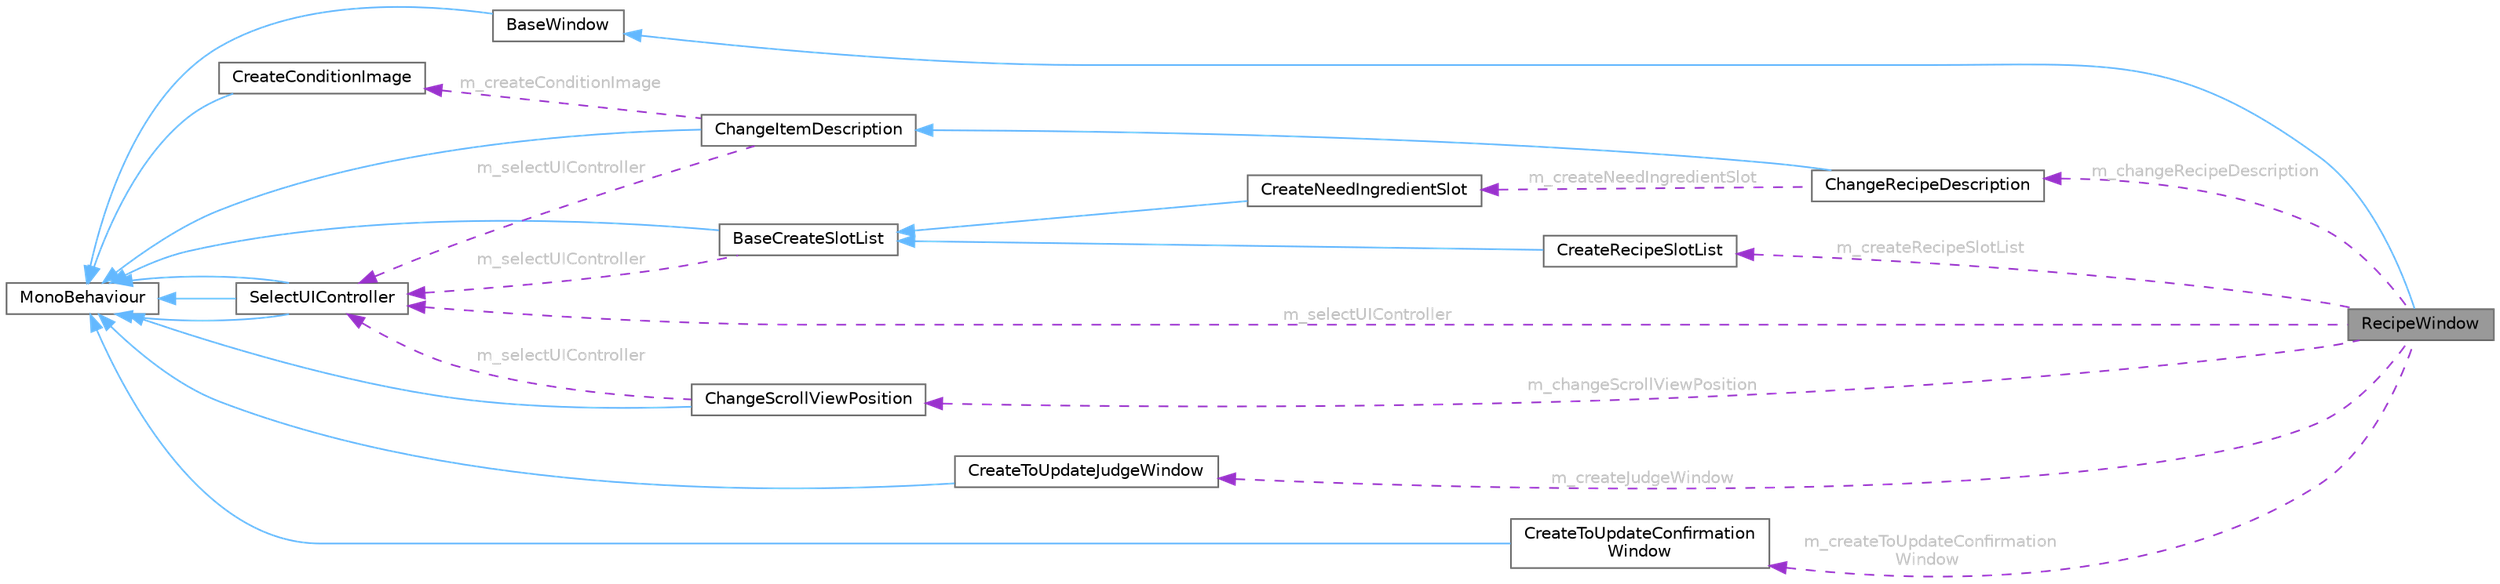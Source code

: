 digraph "RecipeWindow"
{
 // LATEX_PDF_SIZE
  bgcolor="transparent";
  edge [fontname=Helvetica,fontsize=10,labelfontname=Helvetica,labelfontsize=10];
  node [fontname=Helvetica,fontsize=10,shape=box,height=0.2,width=0.4];
  rankdir="LR";
  Node1 [id="Node000001",label="RecipeWindow",height=0.2,width=0.4,color="gray40", fillcolor="grey60", style="filled", fontcolor="black",tooltip=" "];
  Node2 -> Node1 [id="edge26_Node000001_Node000002",dir="back",color="steelblue1",style="solid",tooltip=" "];
  Node2 [id="Node000002",label="BaseWindow",height=0.2,width=0.4,color="gray40", fillcolor="white", style="filled",URL="$class_base_window.html",tooltip=" "];
  Node3 -> Node2 [id="edge27_Node000002_Node000003",dir="back",color="steelblue1",style="solid",tooltip=" "];
  Node3 [id="Node000003",label="MonoBehaviour",height=0.2,width=0.4,color="gray40", fillcolor="white", style="filled",tooltip=" "];
  Node4 -> Node1 [id="edge28_Node000001_Node000004",dir="back",color="darkorchid3",style="dashed",tooltip=" ",label=" m_createRecipeSlotList",fontcolor="grey" ];
  Node4 [id="Node000004",label="CreateRecipeSlotList",height=0.2,width=0.4,color="gray40", fillcolor="white", style="filled",URL="$class_create_recipe_slot_list.html",tooltip=" "];
  Node5 -> Node4 [id="edge29_Node000004_Node000005",dir="back",color="steelblue1",style="solid",tooltip=" "];
  Node5 [id="Node000005",label="BaseCreateSlotList",height=0.2,width=0.4,color="gray40", fillcolor="white", style="filled",URL="$class_base_create_slot_list.html",tooltip=" "];
  Node3 -> Node5 [id="edge30_Node000005_Node000003",dir="back",color="steelblue1",style="solid",tooltip=" "];
  Node6 -> Node5 [id="edge31_Node000005_Node000006",dir="back",color="darkorchid3",style="dashed",tooltip=" ",label=" m_selectUIController",fontcolor="grey" ];
  Node6 [id="Node000006",label="SelectUIController",height=0.2,width=0.4,color="gray40", fillcolor="white", style="filled",URL="$class_select_u_i_controller.html",tooltip=" "];
  Node3 -> Node6 [id="edge32_Node000006_Node000003",dir="back",color="steelblue1",style="solid",tooltip=" "];
  Node3 -> Node6 [id="edge33_Node000006_Node000003",dir="back",color="steelblue1",style="solid",tooltip=" "];
  Node3 -> Node6 [id="edge34_Node000006_Node000003",dir="back",color="steelblue1",style="solid",tooltip=" "];
  Node7 -> Node1 [id="edge35_Node000001_Node000007",dir="back",color="darkorchid3",style="dashed",tooltip=" ",label=" m_changeRecipeDescription",fontcolor="grey" ];
  Node7 [id="Node000007",label="ChangeRecipeDescription",height=0.2,width=0.4,color="gray40", fillcolor="white", style="filled",URL="$class_change_recipe_description.html",tooltip=" "];
  Node8 -> Node7 [id="edge36_Node000007_Node000008",dir="back",color="steelblue1",style="solid",tooltip=" "];
  Node8 [id="Node000008",label="ChangeItemDescription",height=0.2,width=0.4,color="gray40", fillcolor="white", style="filled",URL="$class_change_item_description.html",tooltip=" "];
  Node3 -> Node8 [id="edge37_Node000008_Node000003",dir="back",color="steelblue1",style="solid",tooltip=" "];
  Node6 -> Node8 [id="edge38_Node000008_Node000006",dir="back",color="darkorchid3",style="dashed",tooltip=" ",label=" m_selectUIController",fontcolor="grey" ];
  Node9 -> Node8 [id="edge39_Node000008_Node000009",dir="back",color="darkorchid3",style="dashed",tooltip=" ",label=" m_createConditionImage",fontcolor="grey" ];
  Node9 [id="Node000009",label="CreateConditionImage",height=0.2,width=0.4,color="gray40", fillcolor="white", style="filled",URL="$class_create_condition_image.html",tooltip=" "];
  Node3 -> Node9 [id="edge40_Node000009_Node000003",dir="back",color="steelblue1",style="solid",tooltip=" "];
  Node10 -> Node7 [id="edge41_Node000007_Node000010",dir="back",color="darkorchid3",style="dashed",tooltip=" ",label=" m_createNeedIngredientSlot",fontcolor="grey" ];
  Node10 [id="Node000010",label="CreateNeedIngredientSlot",height=0.2,width=0.4,color="gray40", fillcolor="white", style="filled",URL="$class_create_need_ingredient_slot.html",tooltip=" "];
  Node5 -> Node10 [id="edge42_Node000010_Node000005",dir="back",color="steelblue1",style="solid",tooltip=" "];
  Node11 -> Node1 [id="edge43_Node000001_Node000011",dir="back",color="darkorchid3",style="dashed",tooltip=" ",label=" m_changeScrollViewPosition",fontcolor="grey" ];
  Node11 [id="Node000011",label="ChangeScrollViewPosition",height=0.2,width=0.4,color="gray40", fillcolor="white", style="filled",URL="$class_change_scroll_view_position.html",tooltip=" "];
  Node3 -> Node11 [id="edge44_Node000011_Node000003",dir="back",color="steelblue1",style="solid",tooltip=" "];
  Node6 -> Node11 [id="edge45_Node000011_Node000006",dir="back",color="darkorchid3",style="dashed",tooltip=" ",label=" m_selectUIController",fontcolor="grey" ];
  Node12 -> Node1 [id="edge46_Node000001_Node000012",dir="back",color="darkorchid3",style="dashed",tooltip=" ",label=" m_createJudgeWindow",fontcolor="grey" ];
  Node12 [id="Node000012",label="CreateToUpdateJudgeWindow",height=0.2,width=0.4,color="gray40", fillcolor="white", style="filled",URL="$class_create_to_update_judge_window.html",tooltip=" "];
  Node3 -> Node12 [id="edge47_Node000012_Node000003",dir="back",color="steelblue1",style="solid",tooltip=" "];
  Node13 -> Node1 [id="edge48_Node000001_Node000013",dir="back",color="darkorchid3",style="dashed",tooltip=" ",label=" m_createToUpdateConfirmation\lWindow",fontcolor="grey" ];
  Node13 [id="Node000013",label="CreateToUpdateConfirmation\lWindow",height=0.2,width=0.4,color="gray40", fillcolor="white", style="filled",URL="$class_create_to_update_confirmation_window.html",tooltip=" "];
  Node3 -> Node13 [id="edge49_Node000013_Node000003",dir="back",color="steelblue1",style="solid",tooltip=" "];
  Node6 -> Node1 [id="edge50_Node000001_Node000006",dir="back",color="darkorchid3",style="dashed",tooltip=" ",label=" m_selectUIController",fontcolor="grey" ];
}
